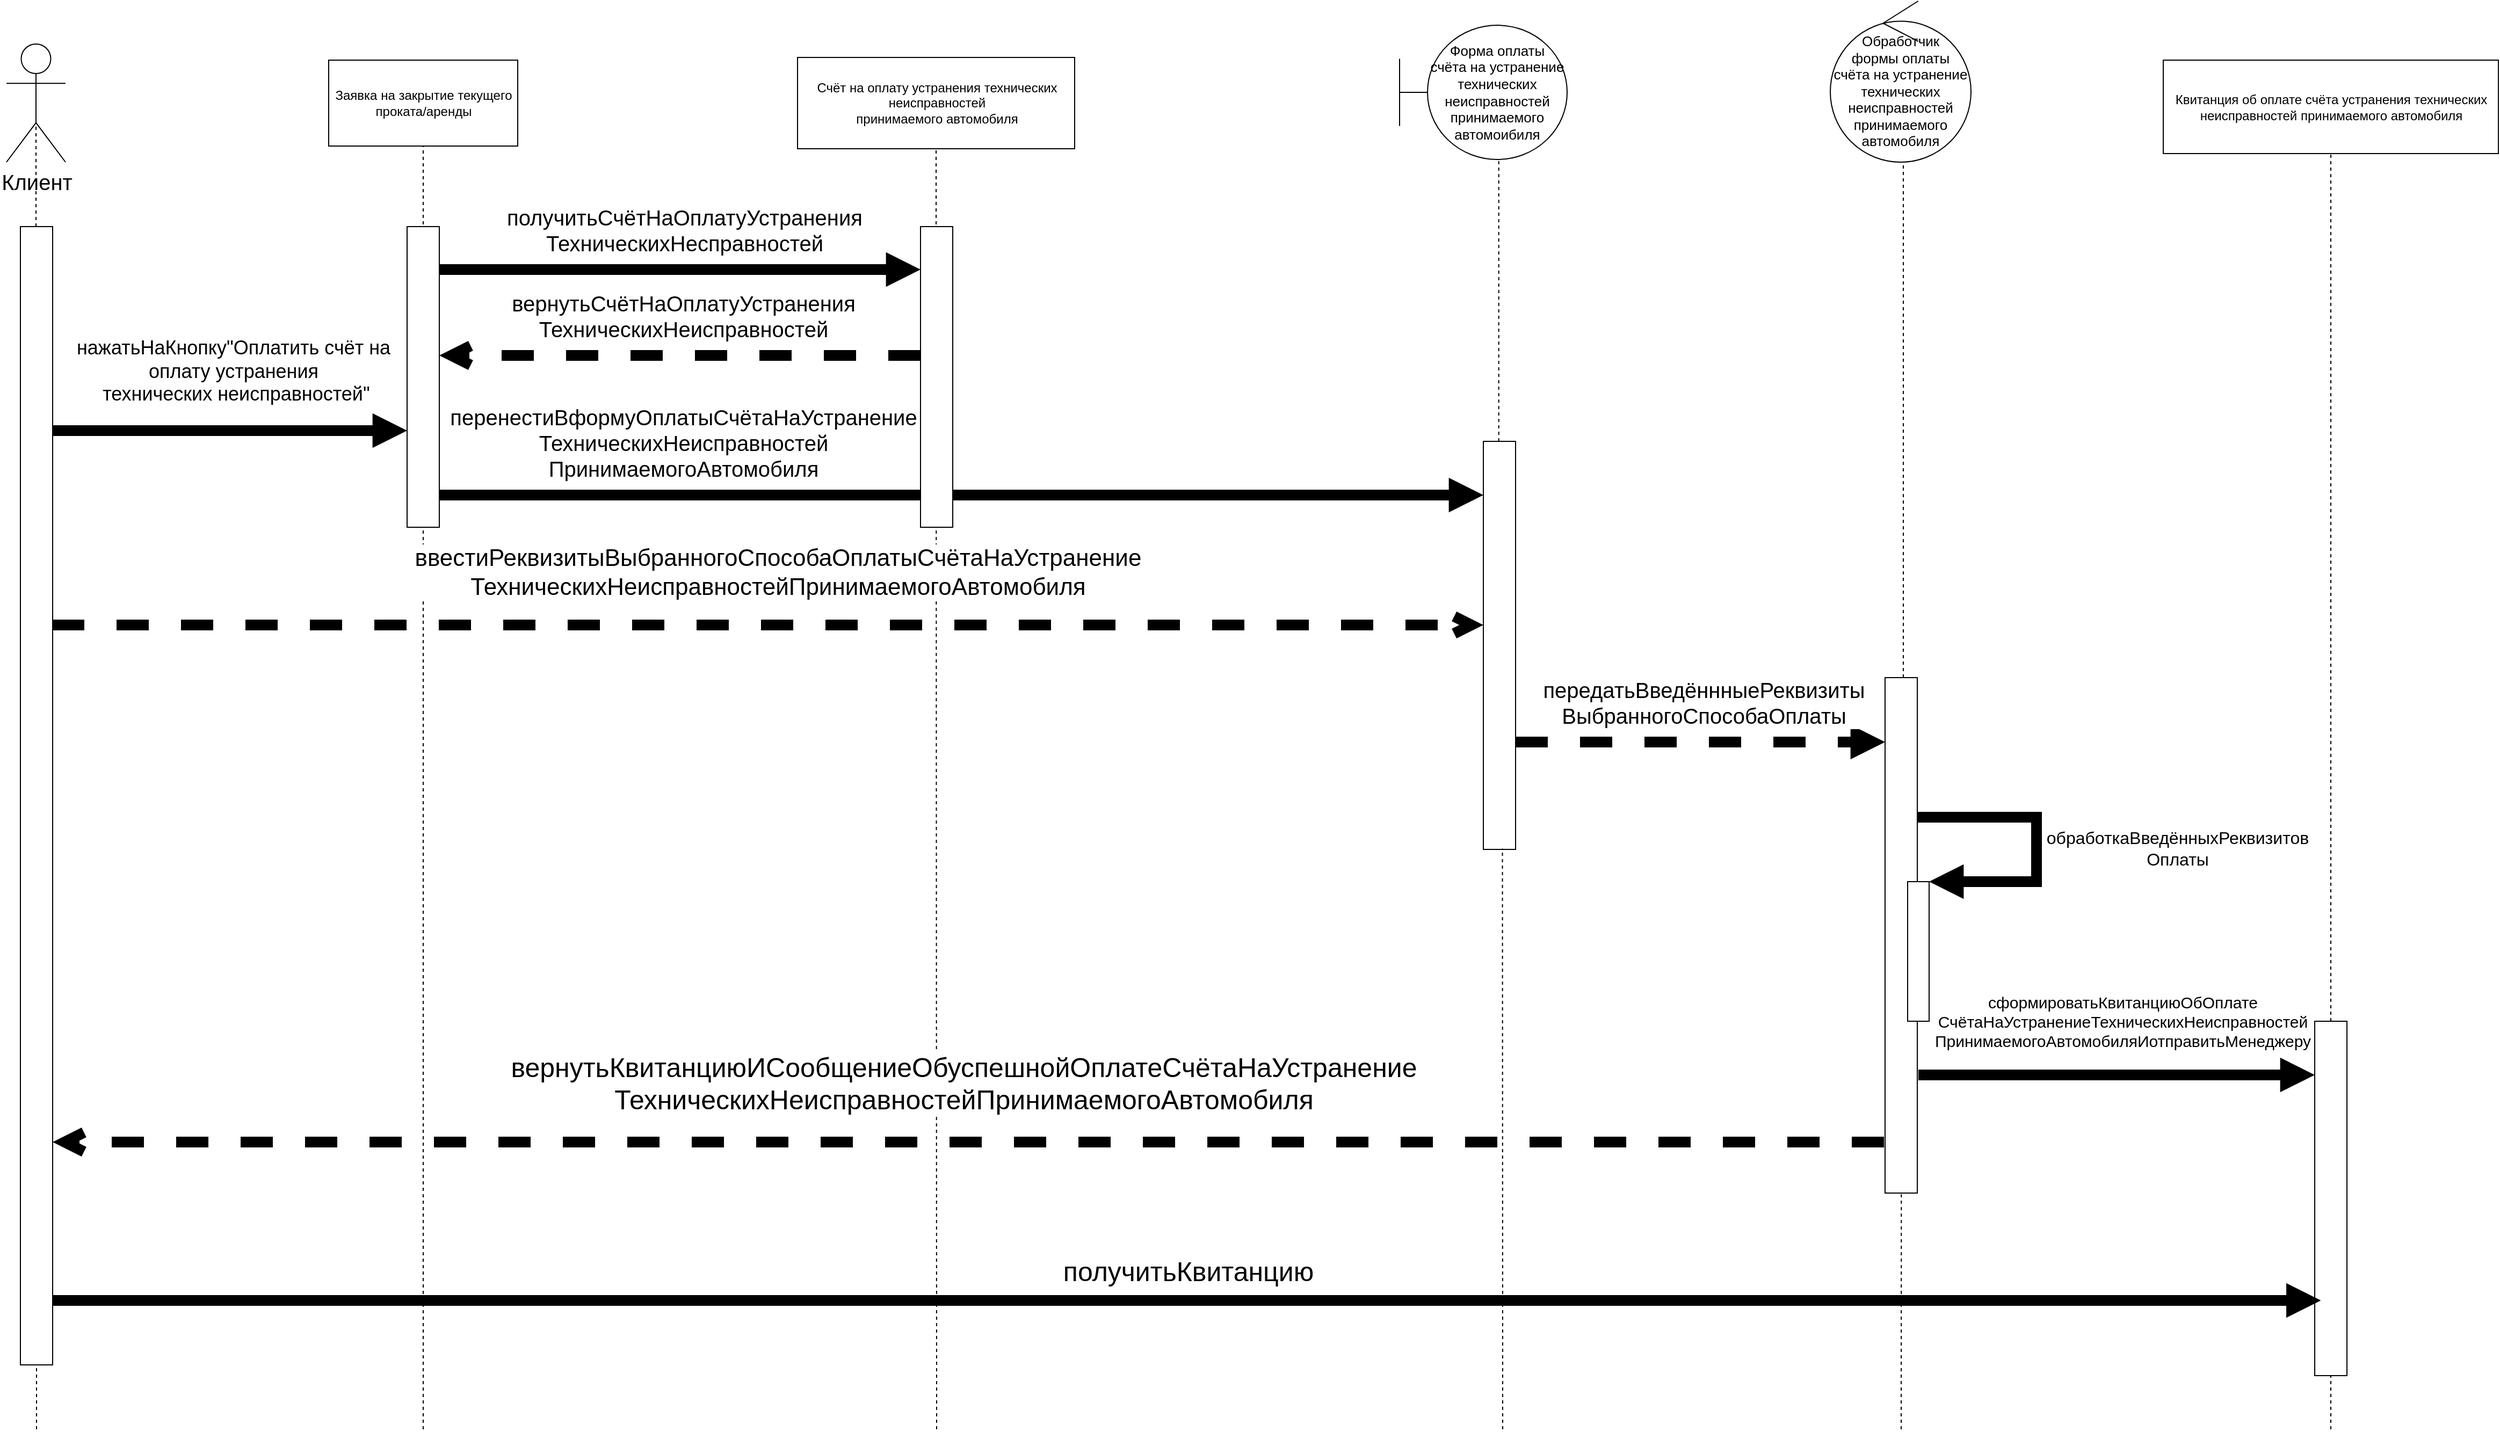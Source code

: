 <mxfile version="11.3.0" type="device" pages="1"><diagram id="uXiUtB-KJOejeF6evbno" name="Страница 1"><mxGraphModel dx="413" dy="1412" grid="1" gridSize="10" guides="1" tooltips="1" connect="1" arrows="1" fold="1" page="1" pageScale="1" pageWidth="827" pageHeight="1169" math="0" shadow="0"><root><mxCell id="0"/><mxCell id="1" parent="0"/><mxCell id="E9yAV2hdih200RBwhBYj-16" value="" style="endArrow=none;dashed=1;html=1;entryX=0.5;entryY=0.5;entryDx=0;entryDy=0;entryPerimeter=0;" edge="1" parent="1" target="E9yAV2hdih200RBwhBYj-15"><mxGeometry width="50" height="50" relative="1" as="geometry"><mxPoint x="118" y="1320" as="sourcePoint"/><mxPoint x="117.5" y="85" as="targetPoint"/></mxGeometry></mxCell><mxCell id="E9yAV2hdih200RBwhBYj-1" value="&lt;font style=&quot;font-size: 20px&quot;&gt;Клиент&lt;/font&gt;" style="shape=umlActor;verticalLabelPosition=bottom;labelBackgroundColor=#ffffff;verticalAlign=top;html=1;" vertex="1" parent="1"><mxGeometry x="90" y="30" width="55" height="110" as="geometry"/></mxCell><mxCell id="E9yAV2hdih200RBwhBYj-4" value="Заявка на закрытие текущего &lt;br&gt;проката/аренды" style="html=1;" vertex="1" parent="1"><mxGeometry x="390" y="45" width="176" height="80" as="geometry"/></mxCell><mxCell id="E9yAV2hdih200RBwhBYj-5" value="&lt;font style=&quot;font-size: 13px&quot;&gt;Форма оплаты &lt;br&gt;счёта на устранение технических неисправностей принимаемого автомоибиля&lt;/font&gt;" style="shape=umlBoundary;whiteSpace=wrap;html=1;" vertex="1" parent="1"><mxGeometry x="1387" y="12.5" width="156" height="125" as="geometry"/></mxCell><mxCell id="E9yAV2hdih200RBwhBYj-6" value="&lt;font style=&quot;font-size: 13px&quot;&gt;Обработчик &lt;br&gt;формы оплаты &lt;br&gt;счёта на устранение технических неисправностей принимаемого автомобиля&lt;/font&gt;" style="ellipse;shape=umlControl;whiteSpace=wrap;html=1;" vertex="1" parent="1"><mxGeometry x="1788" y="-10" width="131" height="150" as="geometry"/></mxCell><mxCell id="E9yAV2hdih200RBwhBYj-7" value="Счёт на оплату устранения технических &lt;br&gt;неисправностей &lt;br&gt;принимаемого автомобиля" style="html=1;" vertex="1" parent="1"><mxGeometry x="826.5" y="42.5" width="258" height="85" as="geometry"/></mxCell><mxCell id="E9yAV2hdih200RBwhBYj-8" value="Квитанция об оплате счёта устранения технических &lt;br&gt;неисправностей принимаемого автомобиля" style="html=1;" vertex="1" parent="1"><mxGeometry x="2098" y="45" width="312" height="87" as="geometry"/></mxCell><mxCell id="E9yAV2hdih200RBwhBYj-9" value="" style="endArrow=none;dashed=1;html=1;entryX=0.5;entryY=0.5;entryDx=0;entryDy=0;entryPerimeter=0;" edge="1" parent="1" source="E9yAV2hdih200RBwhBYj-15" target="E9yAV2hdih200RBwhBYj-1"><mxGeometry width="50" height="50" relative="1" as="geometry"><mxPoint x="118" y="820" as="sourcePoint"/><mxPoint x="100" y="230" as="targetPoint"/></mxGeometry></mxCell><mxCell id="E9yAV2hdih200RBwhBYj-10" value="" style="endArrow=none;dashed=1;html=1;entryX=0.5;entryY=1;entryDx=0;entryDy=0;" edge="1" parent="1" target="E9yAV2hdih200RBwhBYj-4"><mxGeometry width="50" height="50" relative="1" as="geometry"><mxPoint x="478" y="1320" as="sourcePoint"/><mxPoint x="450" y="280" as="targetPoint"/></mxGeometry></mxCell><mxCell id="E9yAV2hdih200RBwhBYj-11" value="" style="endArrow=none;dashed=1;html=1;entryX=0.592;entryY=0.998;entryDx=0;entryDy=0;entryPerimeter=0;" edge="1" parent="1" source="E9yAV2hdih200RBwhBYj-18" target="E9yAV2hdih200RBwhBYj-5"><mxGeometry width="50" height="50" relative="1" as="geometry"><mxPoint x="1479" y="810" as="sourcePoint"/><mxPoint x="1546" y="260" as="targetPoint"/></mxGeometry></mxCell><mxCell id="E9yAV2hdih200RBwhBYj-12" value="" style="endArrow=none;dashed=1;html=1;entryX=0.519;entryY=1;entryDx=0;entryDy=0;entryPerimeter=0;" edge="1" parent="1" source="E9yAV2hdih200RBwhBYj-19" target="E9yAV2hdih200RBwhBYj-6"><mxGeometry width="50" height="50" relative="1" as="geometry"><mxPoint x="1856" y="810" as="sourcePoint"/><mxPoint x="1826" y="230" as="targetPoint"/></mxGeometry></mxCell><mxCell id="E9yAV2hdih200RBwhBYj-13" value="" style="endArrow=none;dashed=1;html=1;entryX=0.5;entryY=1;entryDx=0;entryDy=0;" edge="1" parent="1" target="E9yAV2hdih200RBwhBYj-7"><mxGeometry width="50" height="50" relative="1" as="geometry"><mxPoint x="956" y="1320" as="sourcePoint"/><mxPoint x="1660" y="210" as="targetPoint"/></mxGeometry></mxCell><mxCell id="E9yAV2hdih200RBwhBYj-14" value="" style="endArrow=none;dashed=1;html=1;entryX=0.5;entryY=1;entryDx=0;entryDy=0;" edge="1" parent="1" source="E9yAV2hdih200RBwhBYj-21" target="E9yAV2hdih200RBwhBYj-8"><mxGeometry width="50" height="50" relative="1" as="geometry"><mxPoint x="2251" y="1080" as="sourcePoint"/><mxPoint x="2210" y="220" as="targetPoint"/></mxGeometry></mxCell><mxCell id="E9yAV2hdih200RBwhBYj-15" value="" style="html=1;points=[];perimeter=orthogonalPerimeter;" vertex="1" parent="1"><mxGeometry x="103" y="200" width="30" height="1060" as="geometry"/></mxCell><mxCell id="E9yAV2hdih200RBwhBYj-17" value="" style="html=1;points=[];perimeter=orthogonalPerimeter;" vertex="1" parent="1"><mxGeometry x="463" y="200" width="30" height="280" as="geometry"/></mxCell><mxCell id="E9yAV2hdih200RBwhBYj-22" value="&lt;font style=&quot;font-size: 18px&quot;&gt;нажатьНаКнопку&quot;Оплатить счёт на &lt;br&gt;оплату устранения&lt;br&gt;&amp;nbsp;технических неисправностей&quot;&lt;/font&gt;" style="html=1;verticalAlign=bottom;endArrow=block;strokeWidth=10;" edge="1" parent="1" source="E9yAV2hdih200RBwhBYj-15" target="E9yAV2hdih200RBwhBYj-17"><mxGeometry x="0.014" y="20" width="80" relative="1" as="geometry"><mxPoint x="170" y="260" as="sourcePoint"/><mxPoint x="250" y="260" as="targetPoint"/><Array as="points"><mxPoint x="350" y="390"/></Array><mxPoint as="offset"/></mxGeometry></mxCell><mxCell id="E9yAV2hdih200RBwhBYj-23" value="&lt;font style=&quot;font-size: 20px&quot;&gt;перенестиВформуОплатыСчётаНаУстранение&lt;br&gt;ТехническихНеисправностей&lt;br&gt;ПринимаемогоАвтомобиля&lt;/font&gt;" style="html=1;verticalAlign=bottom;endArrow=block;strokeWidth=10;" edge="1" parent="1" target="E9yAV2hdih200RBwhBYj-18"><mxGeometry x="-0.533" y="10" width="80" relative="1" as="geometry"><mxPoint x="493" y="450" as="sourcePoint"/><mxPoint x="940.5" y="450" as="targetPoint"/><Array as="points"><mxPoint x="710.5" y="450"/></Array><mxPoint as="offset"/></mxGeometry></mxCell><mxCell id="E9yAV2hdih200RBwhBYj-24" value="&lt;font style=&quot;font-size: 22px&quot;&gt;ввестиРеквизитыВыбранногоСпособаОплатыСчётаНаУстранение&lt;br&gt;ТехническихНеисправностейПринимаемогоАвтомобиля&lt;/font&gt;" style="html=1;verticalAlign=bottom;endArrow=open;strokeWidth=10;dashed=1;endFill=0;" edge="1" parent="1" target="E9yAV2hdih200RBwhBYj-18"><mxGeometry x="0.014" y="20" width="80" relative="1" as="geometry"><mxPoint x="132.5" y="571" as="sourcePoint"/><mxPoint x="780" y="570" as="targetPoint"/><Array as="points"><mxPoint x="350" y="571"/></Array><mxPoint as="offset"/></mxGeometry></mxCell><mxCell id="E9yAV2hdih200RBwhBYj-25" value="&lt;font style=&quot;font-size: 20px&quot;&gt;получитьСчётНаОплатуУстранения&lt;br&gt;ТехническихНесправностей&lt;/font&gt;" style="html=1;verticalAlign=bottom;endArrow=block;strokeWidth=10;" edge="1" parent="1" source="E9yAV2hdih200RBwhBYj-17" target="E9yAV2hdih200RBwhBYj-20"><mxGeometry x="0.551" y="120" width="80" relative="1" as="geometry"><mxPoint x="560" y="240" as="sourcePoint"/><mxPoint x="640" y="240" as="targetPoint"/><Array as="points"><mxPoint x="840" y="240"/></Array><mxPoint x="-120" y="110" as="offset"/></mxGeometry></mxCell><mxCell id="E9yAV2hdih200RBwhBYj-26" value="&lt;font style=&quot;font-size: 20px&quot;&gt;вернутьСчётНаОплатуУстранения&lt;br&gt;ТехническихНеисправностей&lt;/font&gt;" style="html=1;verticalAlign=bottom;endArrow=open;dashed=1;endSize=8;strokeWidth=10;" edge="1" parent="1" source="E9yAV2hdih200RBwhBYj-20" target="E9yAV2hdih200RBwhBYj-17"><mxGeometry x="0.567" y="-130" relative="1" as="geometry"><mxPoint x="640" y="320" as="sourcePoint"/><mxPoint x="560" y="320" as="targetPoint"/><Array as="points"><mxPoint x="590" y="320"/></Array><mxPoint x="130" y="120" as="offset"/></mxGeometry></mxCell><mxCell id="E9yAV2hdih200RBwhBYj-18" value="" style="html=1;points=[];perimeter=orthogonalPerimeter;" vertex="1" parent="1"><mxGeometry x="1465" y="400" width="30" height="380" as="geometry"/></mxCell><mxCell id="E9yAV2hdih200RBwhBYj-27" value="" style="endArrow=none;dashed=1;html=1;entryX=0.592;entryY=0.998;entryDx=0;entryDy=0;entryPerimeter=0;" edge="1" parent="1" target="E9yAV2hdih200RBwhBYj-18"><mxGeometry width="50" height="50" relative="1" as="geometry"><mxPoint x="1483" y="1320" as="sourcePoint"/><mxPoint x="1479.352" y="137.25" as="targetPoint"/></mxGeometry></mxCell><mxCell id="E9yAV2hdih200RBwhBYj-20" value="" style="html=1;points=[];perimeter=orthogonalPerimeter;" vertex="1" parent="1"><mxGeometry x="941" y="200" width="30" height="280" as="geometry"/></mxCell><mxCell id="E9yAV2hdih200RBwhBYj-19" value="" style="html=1;points=[];perimeter=orthogonalPerimeter;" vertex="1" parent="1"><mxGeometry x="1839" y="620" width="30" height="480" as="geometry"/></mxCell><mxCell id="E9yAV2hdih200RBwhBYj-30" value="" style="endArrow=none;dashed=1;html=1;strokeWidth=1;entryX=0.505;entryY=0.997;entryDx=0;entryDy=0;entryPerimeter=0;" edge="1" parent="1" target="E9yAV2hdih200RBwhBYj-19"><mxGeometry width="50" height="50" relative="1" as="geometry"><mxPoint x="1854" y="1320" as="sourcePoint"/><mxPoint x="1880" y="830" as="targetPoint"/></mxGeometry></mxCell><mxCell id="E9yAV2hdih200RBwhBYj-31" value="&lt;font style=&quot;font-size: 20px&quot;&gt;передатьВведённныеРеквизиты&lt;br&gt;ВыбранногоСпособаОплаты&lt;/font&gt;" style="html=1;verticalAlign=bottom;endArrow=block;dashed=1;strokeWidth=10;" edge="1" parent="1" source="E9yAV2hdih200RBwhBYj-18" target="E9yAV2hdih200RBwhBYj-19"><mxGeometry x="0.715" y="120" width="80" relative="1" as="geometry"><mxPoint x="1570" y="680" as="sourcePoint"/><mxPoint x="1650" y="680" as="targetPoint"/><Array as="points"><mxPoint x="1790" y="680"/></Array><mxPoint x="-120" y="110" as="offset"/></mxGeometry></mxCell><mxCell id="E9yAV2hdih200RBwhBYj-33" value="" style="html=1;points=[];perimeter=orthogonalPerimeter;" vertex="1" parent="1"><mxGeometry x="1860" y="810" width="20" height="130" as="geometry"/></mxCell><mxCell id="E9yAV2hdih200RBwhBYj-34" value="&lt;font style=&quot;font-size: 16px&quot;&gt;обработкаВведённыхРеквизитов&lt;br&gt;Оплаты&lt;/font&gt;" style="edgeStyle=orthogonalEdgeStyle;html=1;align=center;spacingLeft=2;endArrow=block;rounded=0;entryX=1;entryY=0;strokeWidth=10;" edge="1" target="E9yAV2hdih200RBwhBYj-33" parent="1" source="E9yAV2hdih200RBwhBYj-19"><mxGeometry x="-0.179" y="-133" relative="1" as="geometry"><mxPoint x="1870" y="750" as="sourcePoint"/><Array as="points"><mxPoint x="1980" y="750"/><mxPoint x="1980" y="810"/></Array><mxPoint x="263" y="29" as="offset"/></mxGeometry></mxCell><mxCell id="E9yAV2hdih200RBwhBYj-21" value="" style="html=1;points=[];perimeter=orthogonalPerimeter;" vertex="1" parent="1"><mxGeometry x="2239" y="940" width="30" height="330" as="geometry"/></mxCell><mxCell id="E9yAV2hdih200RBwhBYj-35" value="" style="endArrow=none;dashed=1;html=1;entryX=0.5;entryY=1;entryDx=0;entryDy=0;" edge="1" parent="1" target="E9yAV2hdih200RBwhBYj-21"><mxGeometry width="50" height="50" relative="1" as="geometry"><mxPoint x="2254" y="1320" as="sourcePoint"/><mxPoint x="2254" y="132" as="targetPoint"/></mxGeometry></mxCell><mxCell id="E9yAV2hdih200RBwhBYj-36" value="&lt;font style=&quot;font-size: 15px&quot;&gt;сформироватьКвитанциюОбОплате&lt;br&gt;СчётаНаУстранениеТехническихНеисправностей&lt;br&gt;ПринимаемогоАвтомобиляИотправитьМенеджеру&lt;/font&gt;" style="html=1;verticalAlign=bottom;endArrow=block;strokeWidth=10;" edge="1" parent="1"><mxGeometry x="0.03" y="20" width="80" relative="1" as="geometry"><mxPoint x="1870" y="990" as="sourcePoint"/><mxPoint x="2239" y="990" as="targetPoint"/><mxPoint as="offset"/></mxGeometry></mxCell><mxCell id="E9yAV2hdih200RBwhBYj-37" value="&lt;font style=&quot;font-size: 25px&quot;&gt;вернутьКвитанциюИСообщениеОбуспешнойОплатеСчётаНаУстранение&lt;br&gt;ТехническихНеисправностейПринимаемогоАвтомобиля&lt;/font&gt;" style="html=1;verticalAlign=bottom;endArrow=open;dashed=1;endSize=8;strokeWidth=10;exitX=-0.033;exitY=0.901;exitDx=0;exitDy=0;exitPerimeter=0;" edge="1" parent="1" source="E9yAV2hdih200RBwhBYj-19" target="E9yAV2hdih200RBwhBYj-15"><mxGeometry x="0.006" y="-22" relative="1" as="geometry"><mxPoint x="1600" y="1050" as="sourcePoint"/><mxPoint x="1520" y="1050" as="targetPoint"/><mxPoint as="offset"/></mxGeometry></mxCell><mxCell id="E9yAV2hdih200RBwhBYj-38" value="&lt;font style=&quot;font-size: 25px&quot;&gt;получитьКвитанцию&lt;/font&gt;" style="html=1;verticalAlign=bottom;endArrow=block;strokeWidth=10;" edge="1" parent="1"><mxGeometry x="0.001" y="10" width="80" relative="1" as="geometry"><mxPoint x="133" y="1200.0" as="sourcePoint"/><mxPoint x="2244.706" y="1200" as="targetPoint"/><mxPoint as="offset"/></mxGeometry></mxCell></root></mxGraphModel></diagram></mxfile>